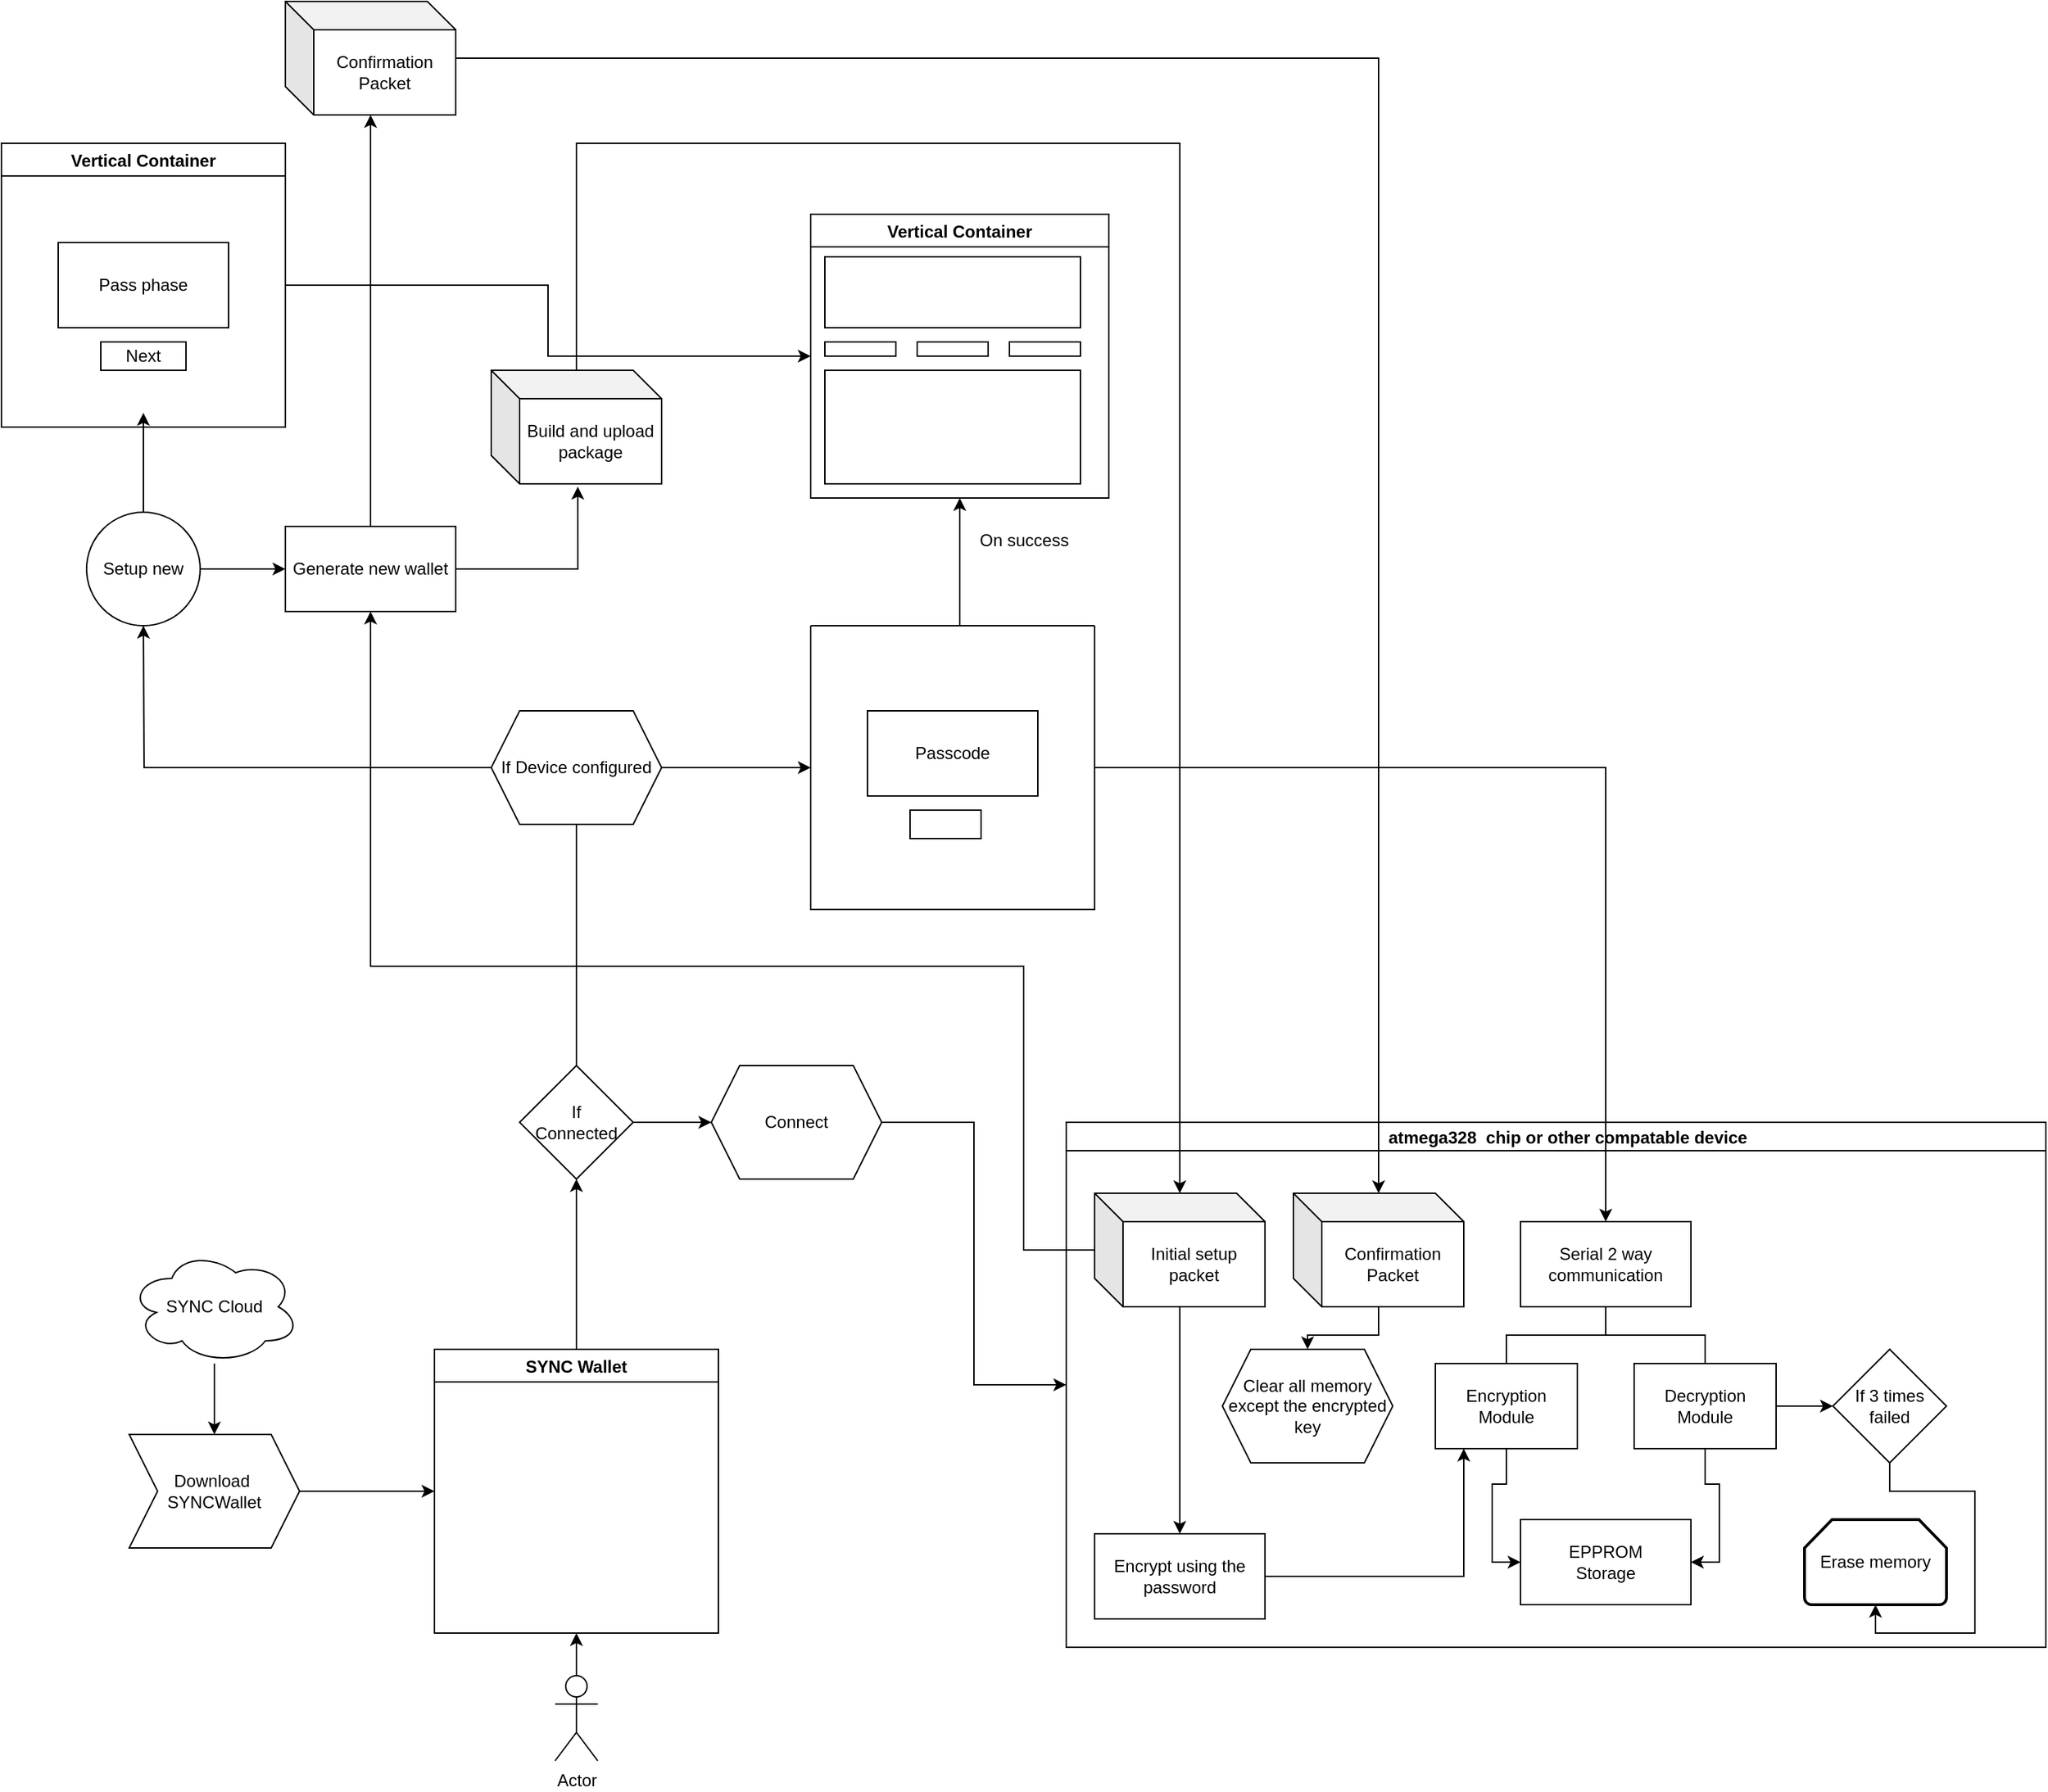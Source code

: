 <mxfile version="16.5.1" type="device"><diagram id="_pDVb5RgJ28WAlYpG2at" name="Page-1"><mxGraphModel dx="2029" dy="1939" grid="1" gridSize="10" guides="1" tooltips="1" connect="1" arrows="1" fold="1" page="1" pageScale="1" pageWidth="850" pageHeight="1100" math="0" shadow="0"><root><mxCell id="0"/><mxCell id="1" parent="0"/><mxCell id="lv9Pm_wC8iCbD_NKNlKP-102" style="edgeStyle=orthogonalEdgeStyle;rounded=0;orthogonalLoop=1;jettySize=auto;html=1;entryX=0.5;entryY=1;entryDx=0;entryDy=0;" parent="1" source="lv9Pm_wC8iCbD_NKNlKP-1" target="lv9Pm_wC8iCbD_NKNlKP-4" edge="1"><mxGeometry relative="1" as="geometry"/></mxCell><mxCell id="lv9Pm_wC8iCbD_NKNlKP-1" value="Actor" style="shape=umlActor;verticalLabelPosition=bottom;verticalAlign=top;html=1;outlineConnect=0;" parent="1" vertex="1"><mxGeometry x="410" y="890" width="30" height="60" as="geometry"/></mxCell><mxCell id="lv9Pm_wC8iCbD_NKNlKP-6" style="edgeStyle=orthogonalEdgeStyle;rounded=0;orthogonalLoop=1;jettySize=auto;html=1;entryX=0.5;entryY=0;entryDx=0;entryDy=0;" parent="1" source="lv9Pm_wC8iCbD_NKNlKP-2" target="lv9Pm_wC8iCbD_NKNlKP-3" edge="1"><mxGeometry relative="1" as="geometry"/></mxCell><mxCell id="lv9Pm_wC8iCbD_NKNlKP-2" value="SYNC Cloud" style="ellipse;shape=cloud;whiteSpace=wrap;html=1;" parent="1" vertex="1"><mxGeometry x="110" y="590" width="120" height="80" as="geometry"/></mxCell><mxCell id="lv9Pm_wC8iCbD_NKNlKP-5" style="edgeStyle=orthogonalEdgeStyle;rounded=0;orthogonalLoop=1;jettySize=auto;html=1;entryX=0;entryY=0.5;entryDx=0;entryDy=0;" parent="1" source="lv9Pm_wC8iCbD_NKNlKP-3" target="lv9Pm_wC8iCbD_NKNlKP-4" edge="1"><mxGeometry relative="1" as="geometry"/></mxCell><mxCell id="lv9Pm_wC8iCbD_NKNlKP-3" value="Download&amp;nbsp;&lt;br&gt;SYNCWallet" style="shape=step;perimeter=stepPerimeter;whiteSpace=wrap;html=1;fixedSize=1;" parent="1" vertex="1"><mxGeometry x="110" y="720" width="120" height="80" as="geometry"/></mxCell><mxCell id="lv9Pm_wC8iCbD_NKNlKP-18" style="edgeStyle=orthogonalEdgeStyle;rounded=0;orthogonalLoop=1;jettySize=auto;html=1;entryX=0.5;entryY=1;entryDx=0;entryDy=0;" parent="1" source="lv9Pm_wC8iCbD_NKNlKP-4" target="lv9Pm_wC8iCbD_NKNlKP-17" edge="1"><mxGeometry relative="1" as="geometry"/></mxCell><mxCell id="lv9Pm_wC8iCbD_NKNlKP-4" value="SYNC Wallet" style="swimlane;" parent="1" vertex="1"><mxGeometry x="325" y="660" width="200" height="200" as="geometry"/></mxCell><mxCell id="lv9Pm_wC8iCbD_NKNlKP-7" value="     atmega328  chip or other compatable device" style="swimlane;startSize=20;horizontal=1;containerType=tree;newEdgeStyle={&quot;edgeStyle&quot;:&quot;elbowEdgeStyle&quot;,&quot;startArrow&quot;:&quot;none&quot;,&quot;endArrow&quot;:&quot;none&quot;};" parent="1" vertex="1"><mxGeometry x="770" y="500" width="690" height="370" as="geometry"/></mxCell><mxCell id="lv9Pm_wC8iCbD_NKNlKP-8" value="" style="edgeStyle=elbowEdgeStyle;elbow=vertical;startArrow=none;endArrow=none;rounded=0;" parent="lv9Pm_wC8iCbD_NKNlKP-7" source="lv9Pm_wC8iCbD_NKNlKP-10" target="lv9Pm_wC8iCbD_NKNlKP-11" edge="1"><mxGeometry relative="1" as="geometry"/></mxCell><mxCell id="lv9Pm_wC8iCbD_NKNlKP-9" value="" style="edgeStyle=elbowEdgeStyle;elbow=vertical;startArrow=none;endArrow=none;rounded=0;" parent="lv9Pm_wC8iCbD_NKNlKP-7" source="lv9Pm_wC8iCbD_NKNlKP-10" target="lv9Pm_wC8iCbD_NKNlKP-12" edge="1"><mxGeometry relative="1" as="geometry"/></mxCell><UserObject label="Serial 2 way communication" treeRoot="1" id="lv9Pm_wC8iCbD_NKNlKP-10"><mxCell style="whiteSpace=wrap;html=1;align=center;treeFolding=1;treeMoving=1;newEdgeStyle={&quot;edgeStyle&quot;:&quot;elbowEdgeStyle&quot;,&quot;startArrow&quot;:&quot;none&quot;,&quot;endArrow&quot;:&quot;none&quot;};" parent="lv9Pm_wC8iCbD_NKNlKP-7" vertex="1"><mxGeometry x="320" y="70" width="120" height="60" as="geometry"/></mxCell></UserObject><mxCell id="lv9Pm_wC8iCbD_NKNlKP-15" style="edgeStyle=orthogonalEdgeStyle;rounded=0;orthogonalLoop=1;jettySize=auto;html=1;entryX=0;entryY=0.5;entryDx=0;entryDy=0;" parent="lv9Pm_wC8iCbD_NKNlKP-7" source="lv9Pm_wC8iCbD_NKNlKP-11" target="lv9Pm_wC8iCbD_NKNlKP-14" edge="1"><mxGeometry relative="1" as="geometry"/></mxCell><mxCell id="lv9Pm_wC8iCbD_NKNlKP-11" value="Encryption Module" style="whiteSpace=wrap;html=1;align=center;verticalAlign=middle;treeFolding=1;treeMoving=1;newEdgeStyle={&quot;edgeStyle&quot;:&quot;elbowEdgeStyle&quot;,&quot;startArrow&quot;:&quot;none&quot;,&quot;endArrow&quot;:&quot;none&quot;};" parent="lv9Pm_wC8iCbD_NKNlKP-7" vertex="1"><mxGeometry x="260" y="170" width="100" height="60" as="geometry"/></mxCell><mxCell id="lv9Pm_wC8iCbD_NKNlKP-16" style="edgeStyle=orthogonalEdgeStyle;rounded=0;orthogonalLoop=1;jettySize=auto;html=1;entryX=1;entryY=0.5;entryDx=0;entryDy=0;" parent="lv9Pm_wC8iCbD_NKNlKP-7" source="lv9Pm_wC8iCbD_NKNlKP-12" target="lv9Pm_wC8iCbD_NKNlKP-14" edge="1"><mxGeometry relative="1" as="geometry"/></mxCell><mxCell id="lv9Pm_wC8iCbD_NKNlKP-39" style="edgeStyle=orthogonalEdgeStyle;rounded=0;orthogonalLoop=1;jettySize=auto;html=1;exitX=1;exitY=0.5;exitDx=0;exitDy=0;entryX=0;entryY=0.5;entryDx=0;entryDy=0;" parent="lv9Pm_wC8iCbD_NKNlKP-7" source="lv9Pm_wC8iCbD_NKNlKP-12" target="lv9Pm_wC8iCbD_NKNlKP-38" edge="1"><mxGeometry relative="1" as="geometry"/></mxCell><mxCell id="lv9Pm_wC8iCbD_NKNlKP-12" value="Decryption Module" style="whiteSpace=wrap;html=1;align=center;verticalAlign=middle;treeFolding=1;treeMoving=1;newEdgeStyle={&quot;edgeStyle&quot;:&quot;elbowEdgeStyle&quot;,&quot;startArrow&quot;:&quot;none&quot;,&quot;endArrow&quot;:&quot;none&quot;};" parent="lv9Pm_wC8iCbD_NKNlKP-7" vertex="1"><mxGeometry x="400" y="170" width="100" height="60" as="geometry"/></mxCell><mxCell id="lv9Pm_wC8iCbD_NKNlKP-14" value="EPPROM &lt;br&gt;Storage" style="rounded=0;whiteSpace=wrap;html=1;" parent="lv9Pm_wC8iCbD_NKNlKP-7" vertex="1"><mxGeometry x="320" y="280" width="120" height="60" as="geometry"/></mxCell><mxCell id="lv9Pm_wC8iCbD_NKNlKP-54" style="edgeStyle=orthogonalEdgeStyle;rounded=0;orthogonalLoop=1;jettySize=auto;html=1;entryX=0.5;entryY=1;entryDx=0;entryDy=0;entryPerimeter=0;" parent="lv9Pm_wC8iCbD_NKNlKP-7" source="lv9Pm_wC8iCbD_NKNlKP-38" target="lv9Pm_wC8iCbD_NKNlKP-41" edge="1"><mxGeometry relative="1" as="geometry"/></mxCell><mxCell id="lv9Pm_wC8iCbD_NKNlKP-38" value="If 3 times failed" style="rhombus;whiteSpace=wrap;html=1;" parent="lv9Pm_wC8iCbD_NKNlKP-7" vertex="1"><mxGeometry x="540" y="160" width="80" height="80" as="geometry"/></mxCell><mxCell id="lv9Pm_wC8iCbD_NKNlKP-41" value="Erase memory" style="strokeWidth=2;html=1;shape=mxgraph.flowchart.loop_limit;whiteSpace=wrap;" parent="lv9Pm_wC8iCbD_NKNlKP-7" vertex="1"><mxGeometry x="520" y="280" width="100" height="60" as="geometry"/></mxCell><mxCell id="lv9Pm_wC8iCbD_NKNlKP-90" style="edgeStyle=orthogonalEdgeStyle;rounded=0;orthogonalLoop=1;jettySize=auto;html=1;entryX=0.5;entryY=0;entryDx=0;entryDy=0;" parent="lv9Pm_wC8iCbD_NKNlKP-7" source="lv9Pm_wC8iCbD_NKNlKP-76" target="lv9Pm_wC8iCbD_NKNlKP-79" edge="1"><mxGeometry relative="1" as="geometry"/></mxCell><mxCell id="lv9Pm_wC8iCbD_NKNlKP-76" value="Initial setup packet" style="shape=cube;whiteSpace=wrap;html=1;boundedLbl=1;backgroundOutline=1;darkOpacity=0.05;darkOpacity2=0.1;" parent="lv9Pm_wC8iCbD_NKNlKP-7" vertex="1"><mxGeometry x="20" y="50" width="120" height="80" as="geometry"/></mxCell><mxCell id="lv9Pm_wC8iCbD_NKNlKP-91" style="edgeStyle=orthogonalEdgeStyle;rounded=0;orthogonalLoop=1;jettySize=auto;html=1;" parent="lv9Pm_wC8iCbD_NKNlKP-7" source="lv9Pm_wC8iCbD_NKNlKP-79" target="lv9Pm_wC8iCbD_NKNlKP-11" edge="1"><mxGeometry relative="1" as="geometry"><Array as="points"><mxPoint x="280" y="320"/></Array></mxGeometry></mxCell><mxCell id="lv9Pm_wC8iCbD_NKNlKP-79" value="Encrypt using the password" style="whiteSpace=wrap;html=1;" parent="lv9Pm_wC8iCbD_NKNlKP-7" vertex="1"><mxGeometry x="20" y="290" width="120" height="60" as="geometry"/></mxCell><mxCell id="lv9Pm_wC8iCbD_NKNlKP-92" value="Confirmation Packet" style="shape=cube;whiteSpace=wrap;html=1;boundedLbl=1;backgroundOutline=1;darkOpacity=0.05;darkOpacity2=0.1;" parent="lv9Pm_wC8iCbD_NKNlKP-7" vertex="1"><mxGeometry x="160" y="50" width="120" height="80" as="geometry"/></mxCell><mxCell id="lv9Pm_wC8iCbD_NKNlKP-19" style="edgeStyle=orthogonalEdgeStyle;rounded=0;orthogonalLoop=1;jettySize=auto;html=1;" parent="1" source="lv9Pm_wC8iCbD_NKNlKP-17" edge="1"><mxGeometry relative="1" as="geometry"><mxPoint x="425" y="280" as="targetPoint"/></mxGeometry></mxCell><mxCell id="lv9Pm_wC8iCbD_NKNlKP-22" style="edgeStyle=orthogonalEdgeStyle;rounded=0;orthogonalLoop=1;jettySize=auto;html=1;entryX=0;entryY=0.5;entryDx=0;entryDy=0;" parent="1" source="lv9Pm_wC8iCbD_NKNlKP-17" target="lv9Pm_wC8iCbD_NKNlKP-21" edge="1"><mxGeometry relative="1" as="geometry"/></mxCell><mxCell id="lv9Pm_wC8iCbD_NKNlKP-17" value="If &lt;br&gt;Connected" style="rhombus;whiteSpace=wrap;html=1;" parent="1" vertex="1"><mxGeometry x="385" y="460" width="80" height="80" as="geometry"/></mxCell><mxCell id="lv9Pm_wC8iCbD_NKNlKP-23" style="edgeStyle=orthogonalEdgeStyle;rounded=0;orthogonalLoop=1;jettySize=auto;html=1;exitX=1;exitY=0.5;exitDx=0;exitDy=0;entryX=0;entryY=0.5;entryDx=0;entryDy=0;" parent="1" source="lv9Pm_wC8iCbD_NKNlKP-21" target="lv9Pm_wC8iCbD_NKNlKP-7" edge="1"><mxGeometry relative="1" as="geometry"/></mxCell><mxCell id="lv9Pm_wC8iCbD_NKNlKP-21" value="Connect" style="shape=hexagon;perimeter=hexagonPerimeter2;whiteSpace=wrap;html=1;fixedSize=1;" parent="1" vertex="1"><mxGeometry x="520" y="460" width="120" height="80" as="geometry"/></mxCell><mxCell id="lv9Pm_wC8iCbD_NKNlKP-27" style="edgeStyle=orthogonalEdgeStyle;rounded=0;orthogonalLoop=1;jettySize=auto;html=1;entryX=0;entryY=0.5;entryDx=0;entryDy=0;" parent="1" source="lv9Pm_wC8iCbD_NKNlKP-25" target="lv9Pm_wC8iCbD_NKNlKP-26" edge="1"><mxGeometry relative="1" as="geometry"/></mxCell><mxCell id="lv9Pm_wC8iCbD_NKNlKP-65" style="edgeStyle=orthogonalEdgeStyle;rounded=0;orthogonalLoop=1;jettySize=auto;html=1;" parent="1" source="lv9Pm_wC8iCbD_NKNlKP-25" edge="1"><mxGeometry relative="1" as="geometry"><mxPoint x="120" y="150" as="targetPoint"/></mxGeometry></mxCell><mxCell id="lv9Pm_wC8iCbD_NKNlKP-25" value="If Device configured" style="shape=hexagon;perimeter=hexagonPerimeter2;whiteSpace=wrap;html=1;fixedSize=1;" parent="1" vertex="1"><mxGeometry x="365" y="210" width="120" height="80" as="geometry"/></mxCell><mxCell id="lv9Pm_wC8iCbD_NKNlKP-31" style="edgeStyle=orthogonalEdgeStyle;rounded=0;orthogonalLoop=1;jettySize=auto;html=1;entryX=0.5;entryY=0;entryDx=0;entryDy=0;" parent="1" source="lv9Pm_wC8iCbD_NKNlKP-26" target="lv9Pm_wC8iCbD_NKNlKP-10" edge="1"><mxGeometry relative="1" as="geometry"/></mxCell><mxCell id="lv9Pm_wC8iCbD_NKNlKP-56" style="edgeStyle=orthogonalEdgeStyle;rounded=0;orthogonalLoop=1;jettySize=auto;html=1;entryX=0.5;entryY=1;entryDx=0;entryDy=0;" parent="1" source="lv9Pm_wC8iCbD_NKNlKP-26" target="lv9Pm_wC8iCbD_NKNlKP-55" edge="1"><mxGeometry relative="1" as="geometry"><Array as="points"><mxPoint x="695" y="130"/><mxPoint x="695" y="130"/></Array></mxGeometry></mxCell><mxCell id="lv9Pm_wC8iCbD_NKNlKP-26" value="" style="swimlane;startSize=0;" parent="1" vertex="1"><mxGeometry x="590" y="150" width="200" height="200" as="geometry"/></mxCell><mxCell id="lv9Pm_wC8iCbD_NKNlKP-28" value="Passcode" style="whiteSpace=wrap;html=1;" parent="lv9Pm_wC8iCbD_NKNlKP-26" vertex="1"><mxGeometry x="40" y="60" width="120" height="60" as="geometry"/></mxCell><mxCell id="lv9Pm_wC8iCbD_NKNlKP-29" value="" style="whiteSpace=wrap;html=1;" parent="lv9Pm_wC8iCbD_NKNlKP-26" vertex="1"><mxGeometry x="70" y="130" width="50" height="20" as="geometry"/></mxCell><mxCell id="lv9Pm_wC8iCbD_NKNlKP-55" value="Vertical Container" style="swimlane;" parent="1" vertex="1"><mxGeometry x="590" y="-140" width="210" height="200" as="geometry"/></mxCell><mxCell id="lv9Pm_wC8iCbD_NKNlKP-59" value="" style="rounded=0;whiteSpace=wrap;html=1;" parent="lv9Pm_wC8iCbD_NKNlKP-55" vertex="1"><mxGeometry x="10" y="30" width="180" height="50" as="geometry"/></mxCell><mxCell id="lv9Pm_wC8iCbD_NKNlKP-60" value="" style="rounded=0;whiteSpace=wrap;html=1;" parent="lv9Pm_wC8iCbD_NKNlKP-55" vertex="1"><mxGeometry x="10" y="110" width="180" height="80" as="geometry"/></mxCell><mxCell id="lv9Pm_wC8iCbD_NKNlKP-61" value="" style="rounded=0;whiteSpace=wrap;html=1;" parent="lv9Pm_wC8iCbD_NKNlKP-55" vertex="1"><mxGeometry x="10" y="90" width="50" height="10" as="geometry"/></mxCell><mxCell id="lv9Pm_wC8iCbD_NKNlKP-62" value="" style="rounded=0;whiteSpace=wrap;html=1;" parent="lv9Pm_wC8iCbD_NKNlKP-55" vertex="1"><mxGeometry x="75" y="90" width="50" height="10" as="geometry"/></mxCell><mxCell id="lv9Pm_wC8iCbD_NKNlKP-63" value="" style="rounded=0;whiteSpace=wrap;html=1;" parent="lv9Pm_wC8iCbD_NKNlKP-55" vertex="1"><mxGeometry x="140" y="90" width="50" height="10" as="geometry"/></mxCell><mxCell id="lv9Pm_wC8iCbD_NKNlKP-57" value="On success" style="text;html=1;align=center;verticalAlign=middle;resizable=0;points=[];autosize=1;strokeColor=none;fillColor=none;" parent="1" vertex="1"><mxGeometry x="700" y="80" width="80" height="20" as="geometry"/></mxCell><mxCell id="lv9Pm_wC8iCbD_NKNlKP-68" style="edgeStyle=orthogonalEdgeStyle;rounded=0;orthogonalLoop=1;jettySize=auto;html=1;" parent="1" source="lv9Pm_wC8iCbD_NKNlKP-66" edge="1"><mxGeometry relative="1" as="geometry"><mxPoint x="120" as="targetPoint"/></mxGeometry></mxCell><mxCell id="lv9Pm_wC8iCbD_NKNlKP-71" value="" style="edgeStyle=orthogonalEdgeStyle;rounded=0;orthogonalLoop=1;jettySize=auto;html=1;" parent="1" source="lv9Pm_wC8iCbD_NKNlKP-66" target="lv9Pm_wC8iCbD_NKNlKP-70" edge="1"><mxGeometry relative="1" as="geometry"/></mxCell><mxCell id="lv9Pm_wC8iCbD_NKNlKP-66" value="Setup new" style="ellipse;whiteSpace=wrap;html=1;aspect=fixed;" parent="1" vertex="1"><mxGeometry x="80" y="70" width="80" height="80" as="geometry"/></mxCell><mxCell id="lv9Pm_wC8iCbD_NKNlKP-98" style="edgeStyle=orthogonalEdgeStyle;rounded=0;orthogonalLoop=1;jettySize=auto;html=1;entryX=0;entryY=0.5;entryDx=0;entryDy=0;" parent="1" source="lv9Pm_wC8iCbD_NKNlKP-67" target="lv9Pm_wC8iCbD_NKNlKP-55" edge="1"><mxGeometry relative="1" as="geometry"/></mxCell><mxCell id="lv9Pm_wC8iCbD_NKNlKP-67" value="Vertical Container" style="swimlane;" parent="1" vertex="1"><mxGeometry x="20" y="-190" width="200" height="200" as="geometry"/></mxCell><mxCell id="lv9Pm_wC8iCbD_NKNlKP-69" value="Pass phase" style="whiteSpace=wrap;html=1;" parent="lv9Pm_wC8iCbD_NKNlKP-67" vertex="1"><mxGeometry x="40" y="70" width="120" height="60" as="geometry"/></mxCell><mxCell id="lv9Pm_wC8iCbD_NKNlKP-72" value="Next" style="rounded=0;whiteSpace=wrap;html=1;" parent="lv9Pm_wC8iCbD_NKNlKP-67" vertex="1"><mxGeometry x="70" y="140" width="60" height="20" as="geometry"/></mxCell><mxCell id="lv9Pm_wC8iCbD_NKNlKP-74" style="edgeStyle=orthogonalEdgeStyle;rounded=0;orthogonalLoop=1;jettySize=auto;html=1;entryX=0.508;entryY=1.025;entryDx=0;entryDy=0;entryPerimeter=0;" parent="1" source="lv9Pm_wC8iCbD_NKNlKP-70" target="lv9Pm_wC8iCbD_NKNlKP-73" edge="1"><mxGeometry relative="1" as="geometry"/></mxCell><mxCell id="lv9Pm_wC8iCbD_NKNlKP-99" style="edgeStyle=orthogonalEdgeStyle;rounded=0;orthogonalLoop=1;jettySize=auto;html=1;" parent="1" source="lv9Pm_wC8iCbD_NKNlKP-70" target="lv9Pm_wC8iCbD_NKNlKP-97" edge="1"><mxGeometry relative="1" as="geometry"/></mxCell><mxCell id="lv9Pm_wC8iCbD_NKNlKP-70" value="Generate new wallet" style="whiteSpace=wrap;html=1;" parent="1" vertex="1"><mxGeometry x="220" y="80" width="120" height="60" as="geometry"/></mxCell><mxCell id="lv9Pm_wC8iCbD_NKNlKP-77" style="edgeStyle=orthogonalEdgeStyle;rounded=0;orthogonalLoop=1;jettySize=auto;html=1;" parent="1" source="lv9Pm_wC8iCbD_NKNlKP-73" target="lv9Pm_wC8iCbD_NKNlKP-76" edge="1"><mxGeometry relative="1" as="geometry"><Array as="points"><mxPoint x="425" y="-190"/><mxPoint x="850" y="-190"/></Array></mxGeometry></mxCell><mxCell id="lv9Pm_wC8iCbD_NKNlKP-73" value="Build and upload package" style="shape=cube;whiteSpace=wrap;html=1;boundedLbl=1;backgroundOutline=1;darkOpacity=0.05;darkOpacity2=0.1;" parent="1" vertex="1"><mxGeometry x="365" y="-30" width="120" height="80" as="geometry"/></mxCell><mxCell id="lv9Pm_wC8iCbD_NKNlKP-93" style="edgeStyle=orthogonalEdgeStyle;rounded=0;orthogonalLoop=1;jettySize=auto;html=1;" parent="1" source="lv9Pm_wC8iCbD_NKNlKP-92" target="lv9Pm_wC8iCbD_NKNlKP-94" edge="1"><mxGeometry relative="1" as="geometry"><mxPoint x="940" y="700" as="targetPoint"/></mxGeometry></mxCell><mxCell id="lv9Pm_wC8iCbD_NKNlKP-94" value="Clear all memory except the encrypted key" style="shape=hexagon;perimeter=hexagonPerimeter2;whiteSpace=wrap;html=1;fixedSize=1;" parent="1" vertex="1"><mxGeometry x="880" y="660" width="120" height="80" as="geometry"/></mxCell><mxCell id="lv9Pm_wC8iCbD_NKNlKP-96" style="edgeStyle=orthogonalEdgeStyle;rounded=0;orthogonalLoop=1;jettySize=auto;html=1;" parent="1" source="lv9Pm_wC8iCbD_NKNlKP-76" target="lv9Pm_wC8iCbD_NKNlKP-70" edge="1"><mxGeometry relative="1" as="geometry"><Array as="points"><mxPoint x="740" y="590"/><mxPoint x="740" y="390"/><mxPoint x="280" y="390"/></Array></mxGeometry></mxCell><mxCell id="lv9Pm_wC8iCbD_NKNlKP-100" style="edgeStyle=orthogonalEdgeStyle;rounded=0;orthogonalLoop=1;jettySize=auto;html=1;" parent="1" source="lv9Pm_wC8iCbD_NKNlKP-97" target="lv9Pm_wC8iCbD_NKNlKP-92" edge="1"><mxGeometry relative="1" as="geometry"/></mxCell><mxCell id="lv9Pm_wC8iCbD_NKNlKP-97" value="Confirmation Packet" style="shape=cube;whiteSpace=wrap;html=1;boundedLbl=1;backgroundOutline=1;darkOpacity=0.05;darkOpacity2=0.1;" parent="1" vertex="1"><mxGeometry x="220" y="-290" width="120" height="80" as="geometry"/></mxCell></root></mxGraphModel></diagram></mxfile>